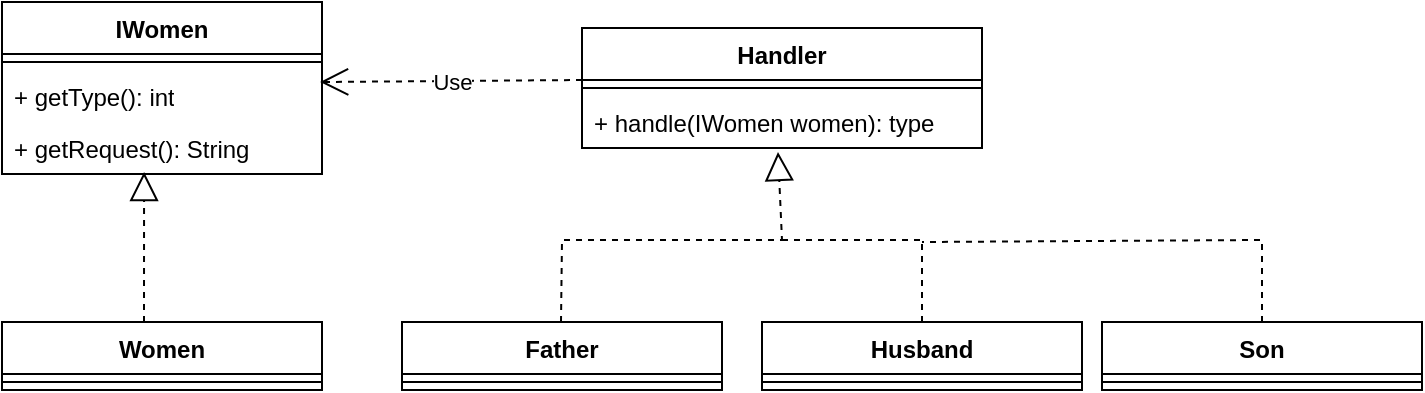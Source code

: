 <mxfile version="27.2.0">
  <diagram name="第 1 页" id="M5rMmSOb1I-2sW1AEaWO">
    <mxGraphModel dx="1174" dy="790" grid="1" gridSize="10" guides="1" tooltips="1" connect="1" arrows="1" fold="1" page="1" pageScale="1" pageWidth="827" pageHeight="1169" math="0" shadow="0">
      <root>
        <mxCell id="0" />
        <mxCell id="1" parent="0" />
        <mxCell id="zSPBaMPLMjpXowddjuxR-1" value="IWomen" style="swimlane;fontStyle=1;align=center;verticalAlign=top;childLayout=stackLayout;horizontal=1;startSize=26;horizontalStack=0;resizeParent=1;resizeParentMax=0;resizeLast=0;collapsible=1;marginBottom=0;whiteSpace=wrap;html=1;" parent="1" vertex="1">
          <mxGeometry x="100" y="391" width="160" height="86" as="geometry" />
        </mxCell>
        <mxCell id="zSPBaMPLMjpXowddjuxR-3" value="" style="line;strokeWidth=1;fillColor=none;align=left;verticalAlign=middle;spacingTop=-1;spacingLeft=3;spacingRight=3;rotatable=0;labelPosition=right;points=[];portConstraint=eastwest;strokeColor=inherit;" parent="zSPBaMPLMjpXowddjuxR-1" vertex="1">
          <mxGeometry y="26" width="160" height="8" as="geometry" />
        </mxCell>
        <mxCell id="zSPBaMPLMjpXowddjuxR-4" value="+ getType(): int" style="text;strokeColor=none;fillColor=none;align=left;verticalAlign=top;spacingLeft=4;spacingRight=4;overflow=hidden;rotatable=0;points=[[0,0.5],[1,0.5]];portConstraint=eastwest;whiteSpace=wrap;html=1;" parent="zSPBaMPLMjpXowddjuxR-1" vertex="1">
          <mxGeometry y="34" width="160" height="26" as="geometry" />
        </mxCell>
        <mxCell id="zSPBaMPLMjpXowddjuxR-9" value="+ getRequest(): String" style="text;strokeColor=none;fillColor=none;align=left;verticalAlign=top;spacingLeft=4;spacingRight=4;overflow=hidden;rotatable=0;points=[[0,0.5],[1,0.5]];portConstraint=eastwest;whiteSpace=wrap;html=1;" parent="zSPBaMPLMjpXowddjuxR-1" vertex="1">
          <mxGeometry y="60" width="160" height="26" as="geometry" />
        </mxCell>
        <mxCell id="zSPBaMPLMjpXowddjuxR-5" value="Handler" style="swimlane;fontStyle=1;align=center;verticalAlign=top;childLayout=stackLayout;horizontal=1;startSize=26;horizontalStack=0;resizeParent=1;resizeParentMax=0;resizeLast=0;collapsible=1;marginBottom=0;whiteSpace=wrap;html=1;" parent="1" vertex="1">
          <mxGeometry x="390" y="404" width="200" height="60" as="geometry" />
        </mxCell>
        <mxCell id="zSPBaMPLMjpXowddjuxR-7" value="" style="line;strokeWidth=1;fillColor=none;align=left;verticalAlign=middle;spacingTop=-1;spacingLeft=3;spacingRight=3;rotatable=0;labelPosition=right;points=[];portConstraint=eastwest;strokeColor=inherit;" parent="zSPBaMPLMjpXowddjuxR-5" vertex="1">
          <mxGeometry y="26" width="200" height="8" as="geometry" />
        </mxCell>
        <mxCell id="zSPBaMPLMjpXowddjuxR-8" value="+ handle(IWomen women): type" style="text;strokeColor=none;fillColor=none;align=left;verticalAlign=top;spacingLeft=4;spacingRight=4;overflow=hidden;rotatable=0;points=[[0,0.5],[1,0.5]];portConstraint=eastwest;whiteSpace=wrap;html=1;" parent="zSPBaMPLMjpXowddjuxR-5" vertex="1">
          <mxGeometry y="34" width="200" height="26" as="geometry" />
        </mxCell>
        <mxCell id="zSPBaMPLMjpXowddjuxR-10" value="Use" style="endArrow=open;endSize=12;dashed=1;html=1;rounded=0;exitX=0;exitY=0.5;exitDx=0;exitDy=0;entryX=0.994;entryY=0.231;entryDx=0;entryDy=0;entryPerimeter=0;" parent="1" target="zSPBaMPLMjpXowddjuxR-4" edge="1">
          <mxGeometry width="160" relative="1" as="geometry">
            <mxPoint x="390" y="430" as="sourcePoint" />
            <mxPoint x="400" y="631" as="targetPoint" />
          </mxGeometry>
        </mxCell>
        <mxCell id="6jJmQ6mSk7iTDa5RbcDA-12" value="" style="endArrow=block;dashed=1;endFill=0;endSize=12;html=1;rounded=0;entryX=0.444;entryY=0.962;entryDx=0;entryDy=0;entryPerimeter=0;" edge="1" parent="1" target="zSPBaMPLMjpXowddjuxR-9">
          <mxGeometry width="160" relative="1" as="geometry">
            <mxPoint x="171" y="551" as="sourcePoint" />
            <mxPoint x="350" y="581" as="targetPoint" />
          </mxGeometry>
        </mxCell>
        <mxCell id="6jJmQ6mSk7iTDa5RbcDA-13" value="Women" style="swimlane;fontStyle=1;align=center;verticalAlign=top;childLayout=stackLayout;horizontal=1;startSize=26;horizontalStack=0;resizeParent=1;resizeParentMax=0;resizeLast=0;collapsible=1;marginBottom=0;whiteSpace=wrap;html=1;" vertex="1" parent="1">
          <mxGeometry x="100" y="551" width="160" height="34" as="geometry" />
        </mxCell>
        <mxCell id="6jJmQ6mSk7iTDa5RbcDA-15" value="" style="line;strokeWidth=1;fillColor=none;align=left;verticalAlign=middle;spacingTop=-1;spacingLeft=3;spacingRight=3;rotatable=0;labelPosition=right;points=[];portConstraint=eastwest;strokeColor=inherit;" vertex="1" parent="6jJmQ6mSk7iTDa5RbcDA-13">
          <mxGeometry y="26" width="160" height="8" as="geometry" />
        </mxCell>
        <mxCell id="6jJmQ6mSk7iTDa5RbcDA-18" value="Father" style="swimlane;fontStyle=1;align=center;verticalAlign=top;childLayout=stackLayout;horizontal=1;startSize=26;horizontalStack=0;resizeParent=1;resizeParentMax=0;resizeLast=0;collapsible=1;marginBottom=0;whiteSpace=wrap;html=1;" vertex="1" parent="1">
          <mxGeometry x="300" y="551" width="160" height="34" as="geometry" />
        </mxCell>
        <mxCell id="6jJmQ6mSk7iTDa5RbcDA-19" value="" style="line;strokeWidth=1;fillColor=none;align=left;verticalAlign=middle;spacingTop=-1;spacingLeft=3;spacingRight=3;rotatable=0;labelPosition=right;points=[];portConstraint=eastwest;strokeColor=inherit;" vertex="1" parent="6jJmQ6mSk7iTDa5RbcDA-18">
          <mxGeometry y="26" width="160" height="8" as="geometry" />
        </mxCell>
        <mxCell id="6jJmQ6mSk7iTDa5RbcDA-20" value="Husband" style="swimlane;fontStyle=1;align=center;verticalAlign=top;childLayout=stackLayout;horizontal=1;startSize=26;horizontalStack=0;resizeParent=1;resizeParentMax=0;resizeLast=0;collapsible=1;marginBottom=0;whiteSpace=wrap;html=1;" vertex="1" parent="1">
          <mxGeometry x="480" y="551" width="160" height="34" as="geometry" />
        </mxCell>
        <mxCell id="6jJmQ6mSk7iTDa5RbcDA-21" value="" style="line;strokeWidth=1;fillColor=none;align=left;verticalAlign=middle;spacingTop=-1;spacingLeft=3;spacingRight=3;rotatable=0;labelPosition=right;points=[];portConstraint=eastwest;strokeColor=inherit;" vertex="1" parent="6jJmQ6mSk7iTDa5RbcDA-20">
          <mxGeometry y="26" width="160" height="8" as="geometry" />
        </mxCell>
        <mxCell id="6jJmQ6mSk7iTDa5RbcDA-22" value="Son" style="swimlane;fontStyle=1;align=center;verticalAlign=top;childLayout=stackLayout;horizontal=1;startSize=26;horizontalStack=0;resizeParent=1;resizeParentMax=0;resizeLast=0;collapsible=1;marginBottom=0;whiteSpace=wrap;html=1;" vertex="1" parent="1">
          <mxGeometry x="650" y="551" width="160" height="34" as="geometry" />
        </mxCell>
        <mxCell id="6jJmQ6mSk7iTDa5RbcDA-23" value="" style="line;strokeWidth=1;fillColor=none;align=left;verticalAlign=middle;spacingTop=-1;spacingLeft=3;spacingRight=3;rotatable=0;labelPosition=right;points=[];portConstraint=eastwest;strokeColor=inherit;" vertex="1" parent="6jJmQ6mSk7iTDa5RbcDA-22">
          <mxGeometry y="26" width="160" height="8" as="geometry" />
        </mxCell>
        <mxCell id="6jJmQ6mSk7iTDa5RbcDA-24" value="" style="endArrow=block;dashed=1;endFill=0;endSize=12;html=1;rounded=0;entryX=0.49;entryY=1.077;entryDx=0;entryDy=0;entryPerimeter=0;" edge="1" parent="1" target="zSPBaMPLMjpXowddjuxR-8">
          <mxGeometry width="160" relative="1" as="geometry">
            <mxPoint x="379.5" y="551" as="sourcePoint" />
            <mxPoint x="483" y="470" as="targetPoint" />
            <Array as="points">
              <mxPoint x="380" y="510" />
              <mxPoint x="490" y="510" />
            </Array>
          </mxGeometry>
        </mxCell>
        <mxCell id="6jJmQ6mSk7iTDa5RbcDA-26" value="" style="endArrow=none;dashed=1;endFill=0;endSize=12;html=1;rounded=0;exitX=0.5;exitY=0;exitDx=0;exitDy=0;" edge="1" parent="1" source="6jJmQ6mSk7iTDa5RbcDA-22">
          <mxGeometry width="160" relative="1" as="geometry">
            <mxPoint x="790" y="551" as="sourcePoint" />
            <mxPoint x="560" y="511" as="targetPoint" />
            <Array as="points">
              <mxPoint x="730" y="510" />
              <mxPoint x="560" y="511" />
            </Array>
          </mxGeometry>
        </mxCell>
        <mxCell id="6jJmQ6mSk7iTDa5RbcDA-38" value="" style="endArrow=none;dashed=1;endFill=0;endSize=12;html=1;rounded=0;exitX=0.5;exitY=0;exitDx=0;exitDy=0;" edge="1" parent="1" source="6jJmQ6mSk7iTDa5RbcDA-20">
          <mxGeometry width="160" relative="1" as="geometry">
            <mxPoint x="260" y="650" as="sourcePoint" />
            <mxPoint x="490" y="510" as="targetPoint" />
            <Array as="points">
              <mxPoint x="560" y="510" />
            </Array>
          </mxGeometry>
        </mxCell>
      </root>
    </mxGraphModel>
  </diagram>
</mxfile>
